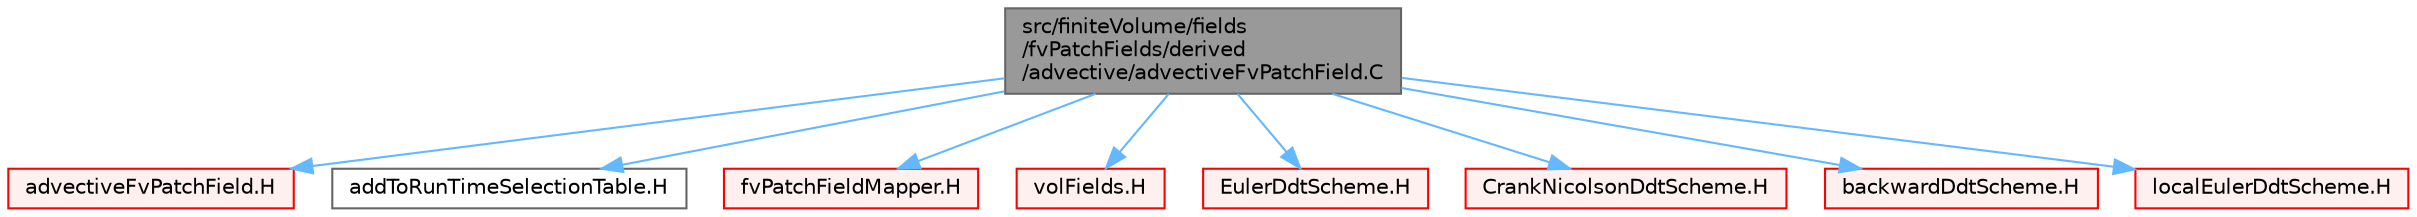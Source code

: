 digraph "src/finiteVolume/fields/fvPatchFields/derived/advective/advectiveFvPatchField.C"
{
 // LATEX_PDF_SIZE
  bgcolor="transparent";
  edge [fontname=Helvetica,fontsize=10,labelfontname=Helvetica,labelfontsize=10];
  node [fontname=Helvetica,fontsize=10,shape=box,height=0.2,width=0.4];
  Node1 [id="Node000001",label="src/finiteVolume/fields\l/fvPatchFields/derived\l/advective/advectiveFvPatchField.C",height=0.2,width=0.4,color="gray40", fillcolor="grey60", style="filled", fontcolor="black",tooltip=" "];
  Node1 -> Node2 [id="edge1_Node000001_Node000002",color="steelblue1",style="solid",tooltip=" "];
  Node2 [id="Node000002",label="advectiveFvPatchField.H",height=0.2,width=0.4,color="red", fillcolor="#FFF0F0", style="filled",URL="$advectiveFvPatchField_8H.html",tooltip=" "];
  Node1 -> Node268 [id="edge2_Node000001_Node000268",color="steelblue1",style="solid",tooltip=" "];
  Node268 [id="Node000268",label="addToRunTimeSelectionTable.H",height=0.2,width=0.4,color="grey40", fillcolor="white", style="filled",URL="$addToRunTimeSelectionTable_8H.html",tooltip="Macros for easy insertion into run-time selection tables."];
  Node1 -> Node269 [id="edge3_Node000001_Node000269",color="steelblue1",style="solid",tooltip=" "];
  Node269 [id="Node000269",label="fvPatchFieldMapper.H",height=0.2,width=0.4,color="red", fillcolor="#FFF0F0", style="filled",URL="$fvPatchFieldMapper_8H.html",tooltip=" "];
  Node1 -> Node270 [id="edge4_Node000001_Node000270",color="steelblue1",style="solid",tooltip=" "];
  Node270 [id="Node000270",label="volFields.H",height=0.2,width=0.4,color="red", fillcolor="#FFF0F0", style="filled",URL="$volFields_8H.html",tooltip=" "];
  Node1 -> Node384 [id="edge5_Node000001_Node000384",color="steelblue1",style="solid",tooltip=" "];
  Node384 [id="Node000384",label="EulerDdtScheme.H",height=0.2,width=0.4,color="red", fillcolor="#FFF0F0", style="filled",URL="$EulerDdtScheme_8H.html",tooltip=" "];
  Node1 -> Node386 [id="edge6_Node000001_Node000386",color="steelblue1",style="solid",tooltip=" "];
  Node386 [id="Node000386",label="CrankNicolsonDdtScheme.H",height=0.2,width=0.4,color="red", fillcolor="#FFF0F0", style="filled",URL="$CrankNicolsonDdtScheme_8H.html",tooltip=" "];
  Node1 -> Node389 [id="edge7_Node000001_Node000389",color="steelblue1",style="solid",tooltip=" "];
  Node389 [id="Node000389",label="backwardDdtScheme.H",height=0.2,width=0.4,color="red", fillcolor="#FFF0F0", style="filled",URL="$backwardDdtScheme_8H.html",tooltip=" "];
  Node1 -> Node390 [id="edge8_Node000001_Node000390",color="steelblue1",style="solid",tooltip=" "];
  Node390 [id="Node000390",label="localEulerDdtScheme.H",height=0.2,width=0.4,color="red", fillcolor="#FFF0F0", style="filled",URL="$localEulerDdtScheme_8H.html",tooltip=" "];
}
